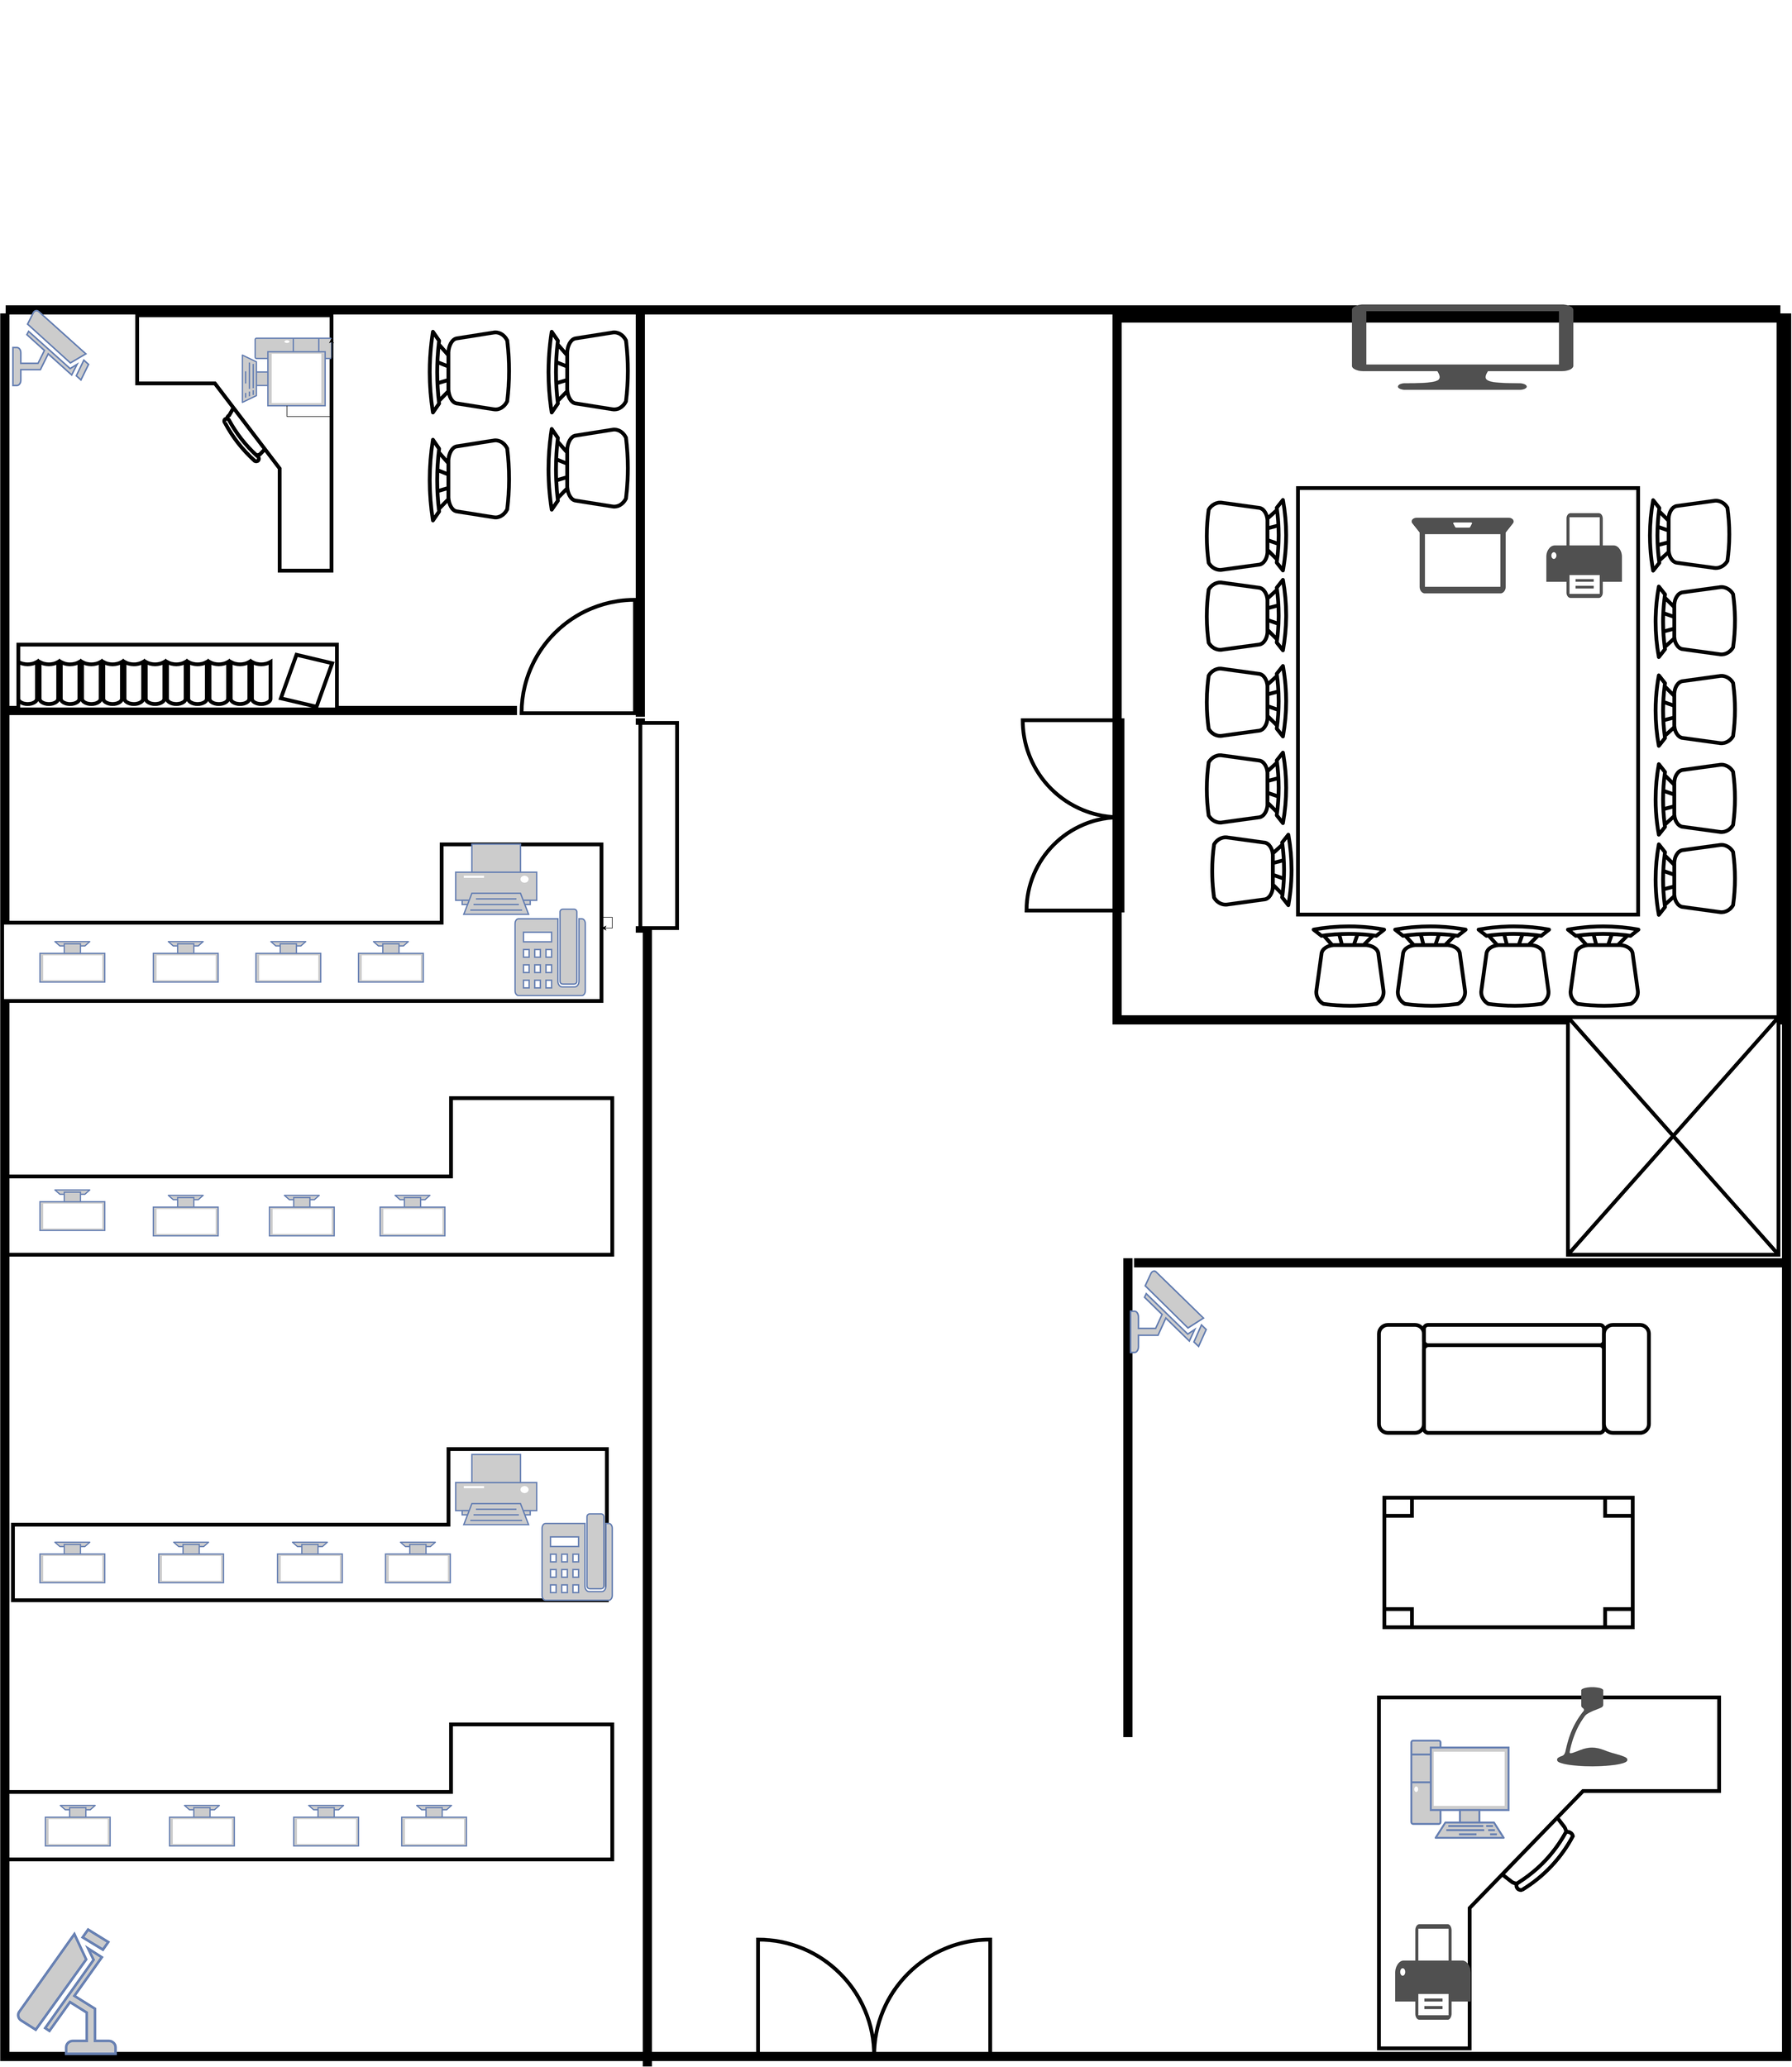 <mxfile version="16.6.5" type="github" pages="2">
  <diagram id="I0W5fS5LRaxKxFZAML5S" name="Page-1">
    <mxGraphModel dx="4340" dy="2250" grid="1" gridSize="10" guides="1" tooltips="1" connect="1" arrows="1" fold="1" page="1" pageScale="1" pageWidth="3300" pageHeight="4681" math="0" shadow="0">
      <root>
        <mxCell id="0" />
        <mxCell id="1" parent="0" />
        <mxCell id="B-8dtnQqUmkb2SeZOFlY-6" value="" style="verticalLabelPosition=bottom;html=1;verticalAlign=top;align=center;shape=mxgraph.floorplan.wallCorner;fillColor=#000000;direction=west;fontSize=32;strokeWidth=7;" vertex="1" parent="1">
          <mxGeometry x="3110" y="3850" width="1640" height="3230" as="geometry" />
        </mxCell>
        <mxCell id="B-8dtnQqUmkb2SeZOFlY-7" value="" style="verticalLabelPosition=bottom;html=1;verticalAlign=top;align=center;shape=mxgraph.floorplan.doorDouble;aspect=fixed;fontSize=32;direction=west;strokeWidth=7;" vertex="1" parent="1">
          <mxGeometry x="2840" y="6850" width="430" height="228.44" as="geometry" />
        </mxCell>
        <mxCell id="B-8dtnQqUmkb2SeZOFlY-8" value="" style="verticalLabelPosition=bottom;html=1;verticalAlign=top;align=center;shape=mxgraph.floorplan.wallCorner;fillColor=#000000;direction=north;fontSize=32;strokeWidth=7;" vertex="1" parent="1">
          <mxGeometry x="1440" y="3850" width="1690" height="3230" as="geometry" />
        </mxCell>
        <mxCell id="B-8dtnQqUmkb2SeZOFlY-9" value="" style="verticalLabelPosition=bottom;html=1;verticalAlign=top;align=center;shape=mxgraph.floorplan.desk_corner;fontSize=32;strokeWidth=7;" vertex="1" parent="1">
          <mxGeometry x="3990" y="6410" width="630" height="650" as="geometry" />
        </mxCell>
        <mxCell id="B-8dtnQqUmkb2SeZOFlY-10" value="" style="verticalLabelPosition=bottom;html=1;verticalAlign=top;align=center;shape=mxgraph.floorplan.table;fontSize=32;strokeWidth=7;" vertex="1" parent="1">
          <mxGeometry x="4000" y="6040" width="460" height="240" as="geometry" />
        </mxCell>
        <mxCell id="B-8dtnQqUmkb2SeZOFlY-12" value="" style="verticalLabelPosition=bottom;html=1;verticalAlign=top;align=center;shape=mxgraph.floorplan.sofa;fontSize=32;strokeWidth=7;" vertex="1" parent="1">
          <mxGeometry x="3990" y="5720" width="500" height="200" as="geometry" />
        </mxCell>
        <mxCell id="B-8dtnQqUmkb2SeZOFlY-13" value="" style="verticalLabelPosition=bottom;html=1;verticalAlign=top;align=center;shape=mxgraph.floorplan.wall;fillColor=#000000;direction=south;fontSize=32;strokeWidth=7;" vertex="1" parent="1">
          <mxGeometry x="2630" y="4870" width="10" height="2220" as="geometry" />
        </mxCell>
        <mxCell id="B-8dtnQqUmkb2SeZOFlY-14" value="" style="verticalLabelPosition=bottom;html=1;verticalAlign=top;align=center;shape=mxgraph.floorplan.desk_corner_2;fontSize=32;strokeWidth=7;direction=west;" vertex="1" parent="1">
          <mxGeometry x="1450" y="6460" width="1120" height="250" as="geometry" />
        </mxCell>
        <mxCell id="B-8dtnQqUmkb2SeZOFlY-15" value="" style="verticalLabelPosition=bottom;html=1;verticalAlign=top;align=center;shape=mxgraph.floorplan.doorOverhead;fontSize=32;strokeWidth=7;direction=south;" vertex="1" parent="1">
          <mxGeometry x="2617.01" y="4600" width="73" height="390" as="geometry" />
        </mxCell>
        <mxCell id="B-8dtnQqUmkb2SeZOFlY-16" value="" style="verticalLabelPosition=bottom;html=1;verticalAlign=top;align=center;shape=mxgraph.floorplan.desk_corner_2;fontSize=32;strokeWidth=7;direction=west;" vertex="1" parent="1">
          <mxGeometry x="1460" y="5950" width="1100" height="280" as="geometry" />
        </mxCell>
        <mxCell id="B-8dtnQqUmkb2SeZOFlY-17" value="" style="verticalLabelPosition=bottom;html=1;verticalAlign=top;align=center;shape=mxgraph.floorplan.desk_corner_2;fontSize=32;strokeWidth=7;direction=west;" vertex="1" parent="1">
          <mxGeometry x="1450" y="5300" width="1120" height="290" as="geometry" />
        </mxCell>
        <mxCell id="B-8dtnQqUmkb2SeZOFlY-18" value="" style="verticalLabelPosition=bottom;html=1;verticalAlign=top;align=center;shape=mxgraph.floorplan.desk_corner_2;fontSize=32;strokeWidth=7;direction=west;" vertex="1" parent="1">
          <mxGeometry x="1440" y="4830" width="1110" height="290" as="geometry" />
        </mxCell>
        <mxCell id="B-8dtnQqUmkb2SeZOFlY-19" style="edgeStyle=orthogonalEdgeStyle;rounded=0;orthogonalLoop=1;jettySize=auto;html=1;fontSize=32;" edge="1" parent="1" source="B-8dtnQqUmkb2SeZOFlY-18" target="B-8dtnQqUmkb2SeZOFlY-18">
          <mxGeometry relative="1" as="geometry" />
        </mxCell>
        <mxCell id="B-8dtnQqUmkb2SeZOFlY-20" value="" style="fontColor=#0066CC;verticalAlign=top;verticalLabelPosition=bottom;labelPosition=center;align=center;html=1;outlineConnect=0;fillColor=#CCCCCC;strokeColor=#6881B3;gradientColor=none;gradientDirection=north;strokeWidth=2;shape=mxgraph.networks.pc;fontSize=32;direction=east;" vertex="1" parent="1">
          <mxGeometry x="4050" y="6490" width="180" height="180" as="geometry" />
        </mxCell>
        <mxCell id="B-8dtnQqUmkb2SeZOFlY-21" value="" style="fontColor=#0066CC;verticalAlign=top;verticalLabelPosition=bottom;labelPosition=center;align=center;html=1;outlineConnect=0;fillColor=#CCCCCC;strokeColor=#6881B3;gradientColor=none;gradientDirection=north;strokeWidth=2;shape=mxgraph.networks.monitor;fontSize=32;direction=west;" vertex="1" parent="1">
          <mxGeometry x="1520" y="6610" width="120" height="75" as="geometry" />
        </mxCell>
        <mxCell id="B-8dtnQqUmkb2SeZOFlY-22" value="" style="fontColor=#0066CC;verticalAlign=top;verticalLabelPosition=bottom;labelPosition=center;align=center;html=1;outlineConnect=0;fillColor=#CCCCCC;strokeColor=#6881B3;gradientColor=none;gradientDirection=north;strokeWidth=2;shape=mxgraph.networks.monitor;fontSize=32;direction=west;" vertex="1" parent="1">
          <mxGeometry x="1750" y="6610" width="120" height="75" as="geometry" />
        </mxCell>
        <mxCell id="B-8dtnQqUmkb2SeZOFlY-23" value="" style="fontColor=#0066CC;verticalAlign=top;verticalLabelPosition=bottom;labelPosition=center;align=center;html=1;outlineConnect=0;fillColor=#CCCCCC;strokeColor=#6881B3;gradientColor=none;gradientDirection=north;strokeWidth=2;shape=mxgraph.networks.monitor;fontSize=32;direction=west;" vertex="1" parent="1">
          <mxGeometry x="1980" y="6610" width="120" height="75" as="geometry" />
        </mxCell>
        <mxCell id="B-8dtnQqUmkb2SeZOFlY-24" value="" style="fontColor=#0066CC;verticalAlign=top;verticalLabelPosition=bottom;labelPosition=center;align=center;html=1;outlineConnect=0;fillColor=#CCCCCC;strokeColor=#6881B3;gradientColor=none;gradientDirection=north;strokeWidth=2;shape=mxgraph.networks.monitor;fontSize=32;direction=west;" vertex="1" parent="1">
          <mxGeometry x="2180" y="6610" width="120" height="75" as="geometry" />
        </mxCell>
        <mxCell id="B-8dtnQqUmkb2SeZOFlY-25" value="" style="fontColor=#0066CC;verticalAlign=top;verticalLabelPosition=bottom;labelPosition=center;align=center;html=1;outlineConnect=0;fillColor=#CCCCCC;strokeColor=#6881B3;gradientColor=none;gradientDirection=north;strokeWidth=2;shape=mxgraph.networks.monitor;fontSize=32;direction=west;" vertex="1" parent="1">
          <mxGeometry x="1510" y="6122.5" width="120" height="75" as="geometry" />
        </mxCell>
        <mxCell id="B-8dtnQqUmkb2SeZOFlY-26" value="" style="fontColor=#0066CC;verticalAlign=top;verticalLabelPosition=bottom;labelPosition=center;align=center;html=1;outlineConnect=0;fillColor=#CCCCCC;strokeColor=#6881B3;gradientColor=none;gradientDirection=north;strokeWidth=2;shape=mxgraph.networks.monitor;fontSize=32;direction=west;" vertex="1" parent="1">
          <mxGeometry x="1730" y="6122.5" width="120" height="75" as="geometry" />
        </mxCell>
        <mxCell id="B-8dtnQqUmkb2SeZOFlY-27" value="" style="fontColor=#0066CC;verticalAlign=top;verticalLabelPosition=bottom;labelPosition=center;align=center;html=1;outlineConnect=0;fillColor=#CCCCCC;strokeColor=#6881B3;gradientColor=none;gradientDirection=north;strokeWidth=2;shape=mxgraph.networks.monitor;fontSize=32;direction=west;" vertex="1" parent="1">
          <mxGeometry x="1950" y="6122.5" width="120" height="75" as="geometry" />
        </mxCell>
        <mxCell id="B-8dtnQqUmkb2SeZOFlY-28" value="" style="fontColor=#0066CC;verticalAlign=top;verticalLabelPosition=bottom;labelPosition=center;align=center;html=1;outlineConnect=0;fillColor=#CCCCCC;strokeColor=#6881B3;gradientColor=none;gradientDirection=north;strokeWidth=2;shape=mxgraph.networks.monitor;fontSize=32;direction=west;" vertex="1" parent="1">
          <mxGeometry x="2150" y="6122.5" width="120" height="75" as="geometry" />
        </mxCell>
        <mxCell id="B-8dtnQqUmkb2SeZOFlY-29" value="" style="fontColor=#0066CC;verticalAlign=top;verticalLabelPosition=bottom;labelPosition=center;align=center;html=1;outlineConnect=0;fillColor=#CCCCCC;strokeColor=#6881B3;gradientColor=none;gradientDirection=north;strokeWidth=2;shape=mxgraph.networks.monitor;fontSize=32;direction=west;" vertex="1" parent="1">
          <mxGeometry x="1510" y="5470" width="120" height="75" as="geometry" />
        </mxCell>
        <mxCell id="B-8dtnQqUmkb2SeZOFlY-30" value="" style="fontColor=#0066CC;verticalAlign=top;verticalLabelPosition=bottom;labelPosition=center;align=center;html=1;outlineConnect=0;fillColor=#CCCCCC;strokeColor=#6881B3;gradientColor=none;gradientDirection=north;strokeWidth=2;shape=mxgraph.networks.monitor;fontSize=32;direction=west;" vertex="1" parent="1">
          <mxGeometry x="1720" y="5480" width="120" height="75" as="geometry" />
        </mxCell>
        <mxCell id="B-8dtnQqUmkb2SeZOFlY-31" value="" style="fontColor=#0066CC;verticalAlign=top;verticalLabelPosition=bottom;labelPosition=center;align=center;html=1;outlineConnect=0;fillColor=#CCCCCC;strokeColor=#6881B3;gradientColor=none;gradientDirection=north;strokeWidth=2;shape=mxgraph.networks.monitor;fontSize=32;direction=west;" vertex="1" parent="1">
          <mxGeometry x="1935" y="5480" width="120" height="75" as="geometry" />
        </mxCell>
        <mxCell id="B-8dtnQqUmkb2SeZOFlY-32" value="" style="fontColor=#0066CC;verticalAlign=top;verticalLabelPosition=bottom;labelPosition=center;align=center;html=1;outlineConnect=0;fillColor=#CCCCCC;strokeColor=#6881B3;gradientColor=none;gradientDirection=north;strokeWidth=2;shape=mxgraph.networks.monitor;fontSize=32;direction=west;" vertex="1" parent="1">
          <mxGeometry x="2140" y="5480" width="120" height="75" as="geometry" />
        </mxCell>
        <mxCell id="B-8dtnQqUmkb2SeZOFlY-33" style="edgeStyle=orthogonalEdgeStyle;rounded=0;orthogonalLoop=1;jettySize=auto;html=1;exitX=0.5;exitY=0;exitDx=0;exitDy=0;exitPerimeter=0;fontSize=32;" edge="1" parent="1" source="B-8dtnQqUmkb2SeZOFlY-31" target="B-8dtnQqUmkb2SeZOFlY-31">
          <mxGeometry relative="1" as="geometry" />
        </mxCell>
        <mxCell id="B-8dtnQqUmkb2SeZOFlY-34" value="" style="fontColor=#0066CC;verticalAlign=top;verticalLabelPosition=bottom;labelPosition=center;align=center;html=1;outlineConnect=0;fillColor=#CCCCCC;strokeColor=#6881B3;gradientColor=none;gradientDirection=north;strokeWidth=2;shape=mxgraph.networks.monitor;fontSize=32;direction=west;" vertex="1" parent="1">
          <mxGeometry x="1510" y="5010" width="120" height="75" as="geometry" />
        </mxCell>
        <mxCell id="B-8dtnQqUmkb2SeZOFlY-35" value="" style="fontColor=#0066CC;verticalAlign=top;verticalLabelPosition=bottom;labelPosition=center;align=center;html=1;outlineConnect=0;fillColor=#CCCCCC;strokeColor=#6881B3;gradientColor=none;gradientDirection=north;strokeWidth=2;shape=mxgraph.networks.monitor;fontSize=32;direction=west;" vertex="1" parent="1">
          <mxGeometry x="1720" y="5010" width="120" height="75" as="geometry" />
        </mxCell>
        <mxCell id="B-8dtnQqUmkb2SeZOFlY-36" value="" style="fontColor=#0066CC;verticalAlign=top;verticalLabelPosition=bottom;labelPosition=center;align=center;html=1;outlineConnect=0;fillColor=#CCCCCC;strokeColor=#6881B3;gradientColor=none;gradientDirection=north;strokeWidth=2;shape=mxgraph.networks.monitor;fontSize=32;direction=west;" vertex="1" parent="1">
          <mxGeometry x="1910" y="5010" width="120" height="75" as="geometry" />
        </mxCell>
        <mxCell id="B-8dtnQqUmkb2SeZOFlY-37" value="" style="fontColor=#0066CC;verticalAlign=top;verticalLabelPosition=bottom;labelPosition=center;align=center;html=1;outlineConnect=0;fillColor=#CCCCCC;strokeColor=#6881B3;gradientColor=none;gradientDirection=north;strokeWidth=2;shape=mxgraph.networks.monitor;fontSize=32;direction=west;" vertex="1" parent="1">
          <mxGeometry x="2100" y="5010" width="120" height="75" as="geometry" />
        </mxCell>
        <mxCell id="B-8dtnQqUmkb2SeZOFlY-38" value="" style="verticalLabelPosition=bottom;html=1;verticalAlign=top;align=center;shape=mxgraph.floorplan.wall;fillColor=#000000;fontSize=32;strokeWidth=7;" vertex="1" parent="1">
          <mxGeometry x="3540" y="5600" width="1200" height="10" as="geometry" />
        </mxCell>
        <mxCell id="B-8dtnQqUmkb2SeZOFlY-39" value="" style="verticalLabelPosition=bottom;html=1;verticalAlign=top;align=center;shape=mxgraph.floorplan.wall;fillColor=#000000;direction=south;fontSize=32;strokeWidth=7;" vertex="1" parent="1">
          <mxGeometry x="3520" y="5600" width="10" height="880" as="geometry" />
        </mxCell>
        <mxCell id="B-8dtnQqUmkb2SeZOFlY-40" value="" style="verticalLabelPosition=bottom;html=1;verticalAlign=top;align=center;shape=mxgraph.floorplan.wall;fillColor=#000000;fontSize=32;strokeWidth=7;" vertex="1" parent="1">
          <mxGeometry x="1450" y="3270" width="3280" height="1140" as="geometry" />
        </mxCell>
        <mxCell id="B-8dtnQqUmkb2SeZOFlY-41" value="" style="verticalLabelPosition=bottom;html=1;verticalAlign=top;align=center;shape=mxgraph.floorplan.wall;fillColor=#000000;direction=south;fontSize=32;strokeWidth=7;" vertex="1" parent="1">
          <mxGeometry x="2617" y="3850" width="10" height="740" as="geometry" />
        </mxCell>
        <mxCell id="B-8dtnQqUmkb2SeZOFlY-42" value="" style="verticalLabelPosition=bottom;html=1;verticalAlign=top;align=center;shape=mxgraph.floorplan.wall;fillColor=#000000;fontSize=32;strokeWidth=7;" vertex="1" parent="1">
          <mxGeometry x="1450" y="4577" width="940" height="10" as="geometry" />
        </mxCell>
        <mxCell id="B-8dtnQqUmkb2SeZOFlY-43" value="" style="verticalLabelPosition=bottom;html=1;verticalAlign=top;align=center;shape=mxgraph.floorplan.doorRight;aspect=fixed;fontSize=32;strokeWidth=7;direction=south;" vertex="1" parent="1">
          <mxGeometry x="2393.875" y="4377.005" width="223.13" height="210" as="geometry" />
        </mxCell>
        <mxCell id="B-8dtnQqUmkb2SeZOFlY-44" value="" style="verticalLabelPosition=bottom;html=1;verticalAlign=top;align=center;shape=mxgraph.floorplan.desk_corner;fontSize=32;strokeWidth=7;direction=south;" vertex="1" parent="1">
          <mxGeometry x="1690" y="3850" width="360" height="473" as="geometry" />
        </mxCell>
        <mxCell id="B-8dtnQqUmkb2SeZOFlY-45" value="" style="verticalLabelPosition=bottom;html=1;verticalAlign=top;align=center;shape=mxgraph.floorplan.chair;fontSize=32;strokeWidth=7;direction=north;" vertex="1" parent="1">
          <mxGeometry x="2450" y="3880" width="150" height="150" as="geometry" />
        </mxCell>
        <mxCell id="B-8dtnQqUmkb2SeZOFlY-46" value="" style="verticalLabelPosition=bottom;html=1;verticalAlign=top;align=center;shape=mxgraph.floorplan.chair;fontSize=32;strokeWidth=7;direction=north;" vertex="1" parent="1">
          <mxGeometry x="2450" y="4060" width="150" height="150" as="geometry" />
        </mxCell>
        <mxCell id="B-8dtnQqUmkb2SeZOFlY-47" value="" style="verticalLabelPosition=bottom;html=1;verticalAlign=top;align=center;shape=mxgraph.floorplan.chair;fontSize=32;strokeWidth=7;direction=north;" vertex="1" parent="1">
          <mxGeometry x="2230" y="3880" width="150" height="150" as="geometry" />
        </mxCell>
        <mxCell id="B-8dtnQqUmkb2SeZOFlY-48" value="" style="verticalLabelPosition=bottom;html=1;verticalAlign=top;align=center;shape=mxgraph.floorplan.chair;fontSize=32;strokeWidth=7;direction=north;" vertex="1" parent="1">
          <mxGeometry x="2230" y="4080" width="150" height="150" as="geometry" />
        </mxCell>
        <mxCell id="B-8dtnQqUmkb2SeZOFlY-50" value="" style="verticalLabelPosition=bottom;html=1;verticalAlign=top;align=center;shape=mxgraph.floorplan.bookcase;fontSize=32;strokeWidth=7;" vertex="1" parent="1">
          <mxGeometry x="1470" y="4460" width="590" height="120" as="geometry" />
        </mxCell>
        <mxCell id="B-8dtnQqUmkb2SeZOFlY-51" value="" style="fontColor=#0066CC;verticalAlign=top;verticalLabelPosition=bottom;labelPosition=center;align=center;html=1;outlineConnect=0;fillColor=#CCCCCC;strokeColor=#6881B3;gradientColor=none;gradientDirection=north;strokeWidth=2;shape=mxgraph.networks.pc;fontSize=32;direction=south;" vertex="1" parent="1">
          <mxGeometry x="1885" y="3892.5" width="165" height="125" as="geometry" />
        </mxCell>
        <mxCell id="B-8dtnQqUmkb2SeZOFlY-52" value="" style="fontColor=#0066CC;verticalAlign=top;verticalLabelPosition=bottom;labelPosition=center;align=center;html=1;outlineConnect=0;fillColor=#CCCCCC;strokeColor=#6881B3;gradientColor=none;gradientDirection=north;strokeWidth=2;shape=mxgraph.networks.security_camera;fontSize=32;" vertex="1" parent="1">
          <mxGeometry x="1460" y="3840" width="140" height="140" as="geometry" />
        </mxCell>
        <mxCell id="B-8dtnQqUmkb2SeZOFlY-53" style="edgeStyle=orthogonalEdgeStyle;rounded=0;orthogonalLoop=1;jettySize=auto;html=1;exitX=1;exitY=0.5;exitDx=0;exitDy=0;exitPerimeter=0;entryX=0;entryY=0;entryDx=0;entryDy=0;entryPerimeter=0;fontSize=32;" edge="1" parent="1" source="B-8dtnQqUmkb2SeZOFlY-51" target="B-8dtnQqUmkb2SeZOFlY-51">
          <mxGeometry relative="1" as="geometry" />
        </mxCell>
        <mxCell id="B-8dtnQqUmkb2SeZOFlY-54" value="" style="fontColor=#0066CC;verticalAlign=top;verticalLabelPosition=bottom;labelPosition=center;align=center;html=1;outlineConnect=0;fillColor=#CCCCCC;strokeColor=#6881B3;gradientColor=none;gradientDirection=north;strokeWidth=2;shape=mxgraph.networks.security_camera;fontSize=32;direction=north;" vertex="1" parent="1">
          <mxGeometry x="1468" y="6840" width="182" height="230" as="geometry" />
        </mxCell>
        <mxCell id="B-8dtnQqUmkb2SeZOFlY-55" value="" style="fontColor=#0066CC;verticalAlign=top;verticalLabelPosition=bottom;labelPosition=center;align=center;html=1;outlineConnect=0;fillColor=#CCCCCC;strokeColor=#6881B3;gradientColor=none;gradientDirection=north;strokeWidth=2;shape=mxgraph.networks.security_camera;fontSize=32;" vertex="1" parent="1">
          <mxGeometry x="3530" y="5619" width="140" height="152" as="geometry" />
        </mxCell>
        <mxCell id="B-8dtnQqUmkb2SeZOFlY-56" value="" style="verticalLabelPosition=bottom;html=1;verticalAlign=top;align=center;shape=mxgraph.floorplan.room;fillColor=#000000;fontSize=32;strokeWidth=7;" vertex="1" parent="1">
          <mxGeometry x="3500" y="3850" width="1240" height="1310" as="geometry" />
        </mxCell>
        <mxCell id="B-8dtnQqUmkb2SeZOFlY-68" value="" style="verticalLabelPosition=bottom;html=1;verticalAlign=top;align=center;shape=mxgraph.floorplan.chair;shadow=0;fontSize=32;strokeWidth=7;" vertex="1" parent="1">
          <mxGeometry x="4040" y="4300" width="40" height="52" as="geometry" />
        </mxCell>
        <mxCell id="B-8dtnQqUmkb2SeZOFlY-69" value="" style="verticalLabelPosition=bottom;html=1;verticalAlign=top;align=center;shape=mxgraph.floorplan.chair;shadow=0;direction=west;fontSize=32;strokeWidth=7;" vertex="1" parent="1">
          <mxGeometry x="4040" y="4388" width="40" height="52" as="geometry" />
        </mxCell>
        <mxCell id="B-8dtnQqUmkb2SeZOFlY-70" value="" style="verticalLabelPosition=bottom;html=1;verticalAlign=top;align=center;shape=mxgraph.floorplan.chair;shadow=0;direction=north;fontSize=32;strokeWidth=7;" vertex="1" parent="1">
          <mxGeometry x="3990" y="4350" width="52" height="40" as="geometry" />
        </mxCell>
        <mxCell id="B-8dtnQqUmkb2SeZOFlY-71" value="" style="verticalLabelPosition=bottom;html=1;verticalAlign=top;align=center;shape=mxgraph.floorplan.chair;shadow=0;direction=south;fontSize=32;strokeWidth=7;" vertex="1" parent="1">
          <mxGeometry x="4138" y="4350" width="52" height="40" as="geometry" />
        </mxCell>
        <mxCell id="B-8dtnQqUmkb2SeZOFlY-72" value="" style="verticalLabelPosition=bottom;html=1;verticalAlign=top;align=center;shape=mxgraph.floorplan.chair;shadow=0;fontSize=32;strokeWidth=7;" vertex="1" parent="1">
          <mxGeometry x="4100" y="4300" width="40" height="52" as="geometry" />
        </mxCell>
        <mxCell id="B-8dtnQqUmkb2SeZOFlY-73" value="" style="verticalLabelPosition=bottom;html=1;verticalAlign=top;align=center;shape=mxgraph.floorplan.chair;shadow=0;direction=west;fontSize=32;strokeWidth=7;" vertex="1" parent="1">
          <mxGeometry x="4100" y="4388" width="40" height="52" as="geometry" />
        </mxCell>
        <mxCell id="B-8dtnQqUmkb2SeZOFlY-74" value="" style="shape=rect;shadow=0;fontSize=32;strokeWidth=7;" vertex="1" parent="1">
          <mxGeometry x="3840" y="4170" width="630" height="790" as="geometry" />
        </mxCell>
        <mxCell id="B-8dtnQqUmkb2SeZOFlY-75" value="" style="verticalLabelPosition=bottom;html=1;verticalAlign=top;align=center;shape=mxgraph.floorplan.chair;fontSize=32;strokeWidth=7;" vertex="1" parent="1">
          <mxGeometry x="3869" y="4980" width="131" height="150" as="geometry" />
        </mxCell>
        <mxCell id="B-8dtnQqUmkb2SeZOFlY-76" value="" style="verticalLabelPosition=bottom;html=1;verticalAlign=top;align=center;shape=mxgraph.floorplan.chair;fontSize=32;strokeWidth=7;" vertex="1" parent="1">
          <mxGeometry x="4020" y="4980" width="131" height="150" as="geometry" />
        </mxCell>
        <mxCell id="B-8dtnQqUmkb2SeZOFlY-77" value="" style="verticalLabelPosition=bottom;html=1;verticalAlign=top;align=center;shape=mxgraph.floorplan.chair;fontSize=32;strokeWidth=7;" vertex="1" parent="1">
          <mxGeometry x="4174.5" y="4980" width="131" height="150" as="geometry" />
        </mxCell>
        <mxCell id="B-8dtnQqUmkb2SeZOFlY-78" value="" style="verticalLabelPosition=bottom;html=1;verticalAlign=top;align=center;shape=mxgraph.floorplan.chair;fontSize=32;strokeWidth=7;" vertex="1" parent="1">
          <mxGeometry x="4340" y="4980" width="131" height="150" as="geometry" />
        </mxCell>
        <mxCell id="B-8dtnQqUmkb2SeZOFlY-79" value="" style="verticalLabelPosition=bottom;html=1;verticalAlign=top;align=center;shape=mxgraph.floorplan.chair;fontSize=32;strokeWidth=7;direction=north;" vertex="1" parent="1">
          <mxGeometry x="4500.5" y="4829.5" width="150" height="131" as="geometry" />
        </mxCell>
        <mxCell id="B-8dtnQqUmkb2SeZOFlY-80" value="" style="verticalLabelPosition=bottom;html=1;verticalAlign=top;align=center;shape=mxgraph.floorplan.chair;fontSize=32;strokeWidth=7;direction=north;" vertex="1" parent="1">
          <mxGeometry x="4500.5" y="4681" width="150" height="131" as="geometry" />
        </mxCell>
        <mxCell id="B-8dtnQqUmkb2SeZOFlY-81" value="" style="verticalLabelPosition=bottom;html=1;verticalAlign=top;align=center;shape=mxgraph.floorplan.chair;fontSize=32;strokeWidth=7;direction=north;" vertex="1" parent="1">
          <mxGeometry x="4500.5" y="4516.5" width="150" height="131" as="geometry" />
        </mxCell>
        <mxCell id="B-8dtnQqUmkb2SeZOFlY-82" value="" style="verticalLabelPosition=bottom;html=1;verticalAlign=top;align=center;shape=mxgraph.floorplan.chair;fontSize=32;strokeWidth=7;direction=north;" vertex="1" parent="1">
          <mxGeometry x="4500.5" y="4352" width="150" height="131" as="geometry" />
        </mxCell>
        <mxCell id="B-8dtnQqUmkb2SeZOFlY-83" value="" style="verticalLabelPosition=bottom;html=1;verticalAlign=top;align=center;shape=mxgraph.floorplan.chair;fontSize=32;strokeWidth=7;direction=north;" vertex="1" parent="1">
          <mxGeometry x="4490" y="4192" width="150" height="131" as="geometry" />
        </mxCell>
        <mxCell id="B-8dtnQqUmkb2SeZOFlY-84" value="" style="verticalLabelPosition=bottom;html=1;verticalAlign=top;align=center;shape=mxgraph.floorplan.chair;fontSize=32;strokeWidth=7;direction=south;" vertex="1" parent="1">
          <mxGeometry x="3680" y="4812" width="150" height="131" as="geometry" />
        </mxCell>
        <mxCell id="B-8dtnQqUmkb2SeZOFlY-85" value="" style="verticalLabelPosition=bottom;html=1;verticalAlign=top;align=center;shape=mxgraph.floorplan.chair;fontSize=32;strokeWidth=7;direction=south;" vertex="1" parent="1">
          <mxGeometry x="3670" y="4660" width="150" height="131" as="geometry" />
        </mxCell>
        <mxCell id="B-8dtnQqUmkb2SeZOFlY-86" value="" style="verticalLabelPosition=bottom;html=1;verticalAlign=top;align=center;shape=mxgraph.floorplan.chair;fontSize=32;strokeWidth=7;direction=south;" vertex="1" parent="1">
          <mxGeometry x="3670" y="4499.5" width="150" height="131" as="geometry" />
        </mxCell>
        <mxCell id="B-8dtnQqUmkb2SeZOFlY-87" value="" style="verticalLabelPosition=bottom;html=1;verticalAlign=top;align=center;shape=mxgraph.floorplan.chair;fontSize=32;strokeWidth=7;direction=south;" vertex="1" parent="1">
          <mxGeometry x="3670" y="4340" width="150" height="131" as="geometry" />
        </mxCell>
        <mxCell id="B-8dtnQqUmkb2SeZOFlY-88" value="" style="verticalLabelPosition=bottom;html=1;verticalAlign=top;align=center;shape=mxgraph.floorplan.chair;fontSize=32;strokeWidth=7;direction=south;" vertex="1" parent="1">
          <mxGeometry x="3670" y="4192" width="150" height="131" as="geometry" />
        </mxCell>
        <mxCell id="B-8dtnQqUmkb2SeZOFlY-90" value="" style="fontColor=#0066CC;verticalAlign=top;verticalLabelPosition=bottom;labelPosition=center;align=center;html=1;outlineConnect=0;fillColor=#CCCCCC;strokeColor=#6881B3;gradientColor=none;gradientDirection=north;strokeWidth=2;shape=mxgraph.networks.printer;fontSize=32;" vertex="1" parent="1">
          <mxGeometry x="2280" y="4829.5" width="150" height="130" as="geometry" />
        </mxCell>
        <mxCell id="B-8dtnQqUmkb2SeZOFlY-91" value="" style="fontColor=#0066CC;verticalAlign=top;verticalLabelPosition=bottom;labelPosition=center;align=center;html=1;outlineConnect=0;fillColor=#CCCCCC;strokeColor=#6881B3;gradientColor=none;gradientDirection=north;strokeWidth=2;shape=mxgraph.networks.phone_2;fontSize=32;" vertex="1" parent="1">
          <mxGeometry x="2390" y="4950" width="130" height="160" as="geometry" />
        </mxCell>
        <mxCell id="B-8dtnQqUmkb2SeZOFlY-92" value="" style="fontColor=#0066CC;verticalAlign=top;verticalLabelPosition=bottom;labelPosition=center;align=center;html=1;outlineConnect=0;fillColor=#CCCCCC;strokeColor=#6881B3;gradientColor=none;gradientDirection=north;strokeWidth=2;shape=mxgraph.networks.phone_2;fontSize=32;" vertex="1" parent="1">
          <mxGeometry x="2440" y="6070" width="130" height="160" as="geometry" />
        </mxCell>
        <mxCell id="B-8dtnQqUmkb2SeZOFlY-93" value="" style="fontColor=#0066CC;verticalAlign=top;verticalLabelPosition=bottom;labelPosition=center;align=center;html=1;outlineConnect=0;fillColor=#CCCCCC;strokeColor=#6881B3;gradientColor=none;gradientDirection=north;strokeWidth=2;shape=mxgraph.networks.printer;fontSize=32;" vertex="1" parent="1">
          <mxGeometry x="2280" y="5960" width="150" height="130" as="geometry" />
        </mxCell>
        <mxCell id="B-8dtnQqUmkb2SeZOFlY-94" value="" style="sketch=0;pointerEvents=1;shadow=0;dashed=0;html=1;strokeColor=none;fillColor=#505050;labelPosition=center;verticalLabelPosition=bottom;verticalAlign=top;outlineConnect=0;align=center;shape=mxgraph.office.devices.lcd_monitor;fontSize=32;" vertex="1" parent="1">
          <mxGeometry x="3940" y="3830" width="410" height="158" as="geometry" />
        </mxCell>
        <mxCell id="B-8dtnQqUmkb2SeZOFlY-95" value="" style="sketch=0;pointerEvents=1;shadow=0;dashed=0;html=1;strokeColor=none;fillColor=#505050;labelPosition=center;verticalLabelPosition=bottom;verticalAlign=top;outlineConnect=0;align=center;shape=mxgraph.office.devices.laptop;fontSize=32;direction=west;" vertex="1" parent="1">
          <mxGeometry x="4050" y="4225" width="190" height="140" as="geometry" />
        </mxCell>
        <mxCell id="B-8dtnQqUmkb2SeZOFlY-96" value="" style="sketch=0;pointerEvents=1;shadow=0;dashed=0;html=1;strokeColor=none;fillColor=#505050;labelPosition=center;verticalLabelPosition=bottom;verticalAlign=top;outlineConnect=0;align=center;shape=mxgraph.office.devices.printer;fontSize=32;" vertex="1" parent="1">
          <mxGeometry x="4300" y="4216.5" width="140" height="157" as="geometry" />
        </mxCell>
        <mxCell id="B-8dtnQqUmkb2SeZOFlY-98" value="" style="sketch=0;pointerEvents=1;shadow=0;dashed=0;html=1;strokeColor=none;fillColor=#505050;labelPosition=center;verticalLabelPosition=bottom;verticalAlign=top;outlineConnect=0;align=center;shape=mxgraph.office.devices.roundtable;fontSize=32;" vertex="1" parent="1">
          <mxGeometry x="4320" y="6390" width="130" height="148" as="geometry" />
        </mxCell>
        <mxCell id="B-8dtnQqUmkb2SeZOFlY-99" value="" style="sketch=0;pointerEvents=1;shadow=0;dashed=0;html=1;strokeColor=none;fillColor=#505050;labelPosition=center;verticalLabelPosition=bottom;verticalAlign=top;outlineConnect=0;align=center;shape=mxgraph.office.devices.printer;fontSize=32;" vertex="1" parent="1">
          <mxGeometry x="4020" y="6830" width="140" height="177" as="geometry" />
        </mxCell>
        <mxCell id="B-8dtnQqUmkb2SeZOFlY-100" value="" style="verticalLabelPosition=bottom;html=1;verticalAlign=top;align=center;shape=mxgraph.floorplan.doorUneven;dx=0.51;fontSize=32;strokeWidth=7;direction=south;" vertex="1" parent="1">
          <mxGeometry x="3430" y="4600" width="85" height="352.5" as="geometry" />
        </mxCell>
        <mxCell id="B-8dtnQqUmkb2SeZOFlY-101" value="" style="verticalLabelPosition=bottom;html=1;verticalAlign=top;align=center;shape=mxgraph.floorplan.elevator;fontSize=32;strokeWidth=7;" vertex="1" parent="1">
          <mxGeometry x="4340" y="5150" width="390" height="440" as="geometry" />
        </mxCell>
      </root>
    </mxGraphModel>
  </diagram>
  <diagram id="Vu7BGy9FACfBnz34Thul" name="Page-2">
    <mxGraphModel dx="8680" dy="4500" grid="1" gridSize="10" guides="1" tooltips="1" connect="1" arrows="1" fold="1" page="1" pageScale="1" pageWidth="3300" pageHeight="4681" math="0" shadow="0">
      <root>
        <mxCell id="5hPDgd-zjEbISk2O2s88-0" />
        <mxCell id="5hPDgd-zjEbISk2O2s88-1" parent="5hPDgd-zjEbISk2O2s88-0" />
      </root>
    </mxGraphModel>
  </diagram>
</mxfile>
